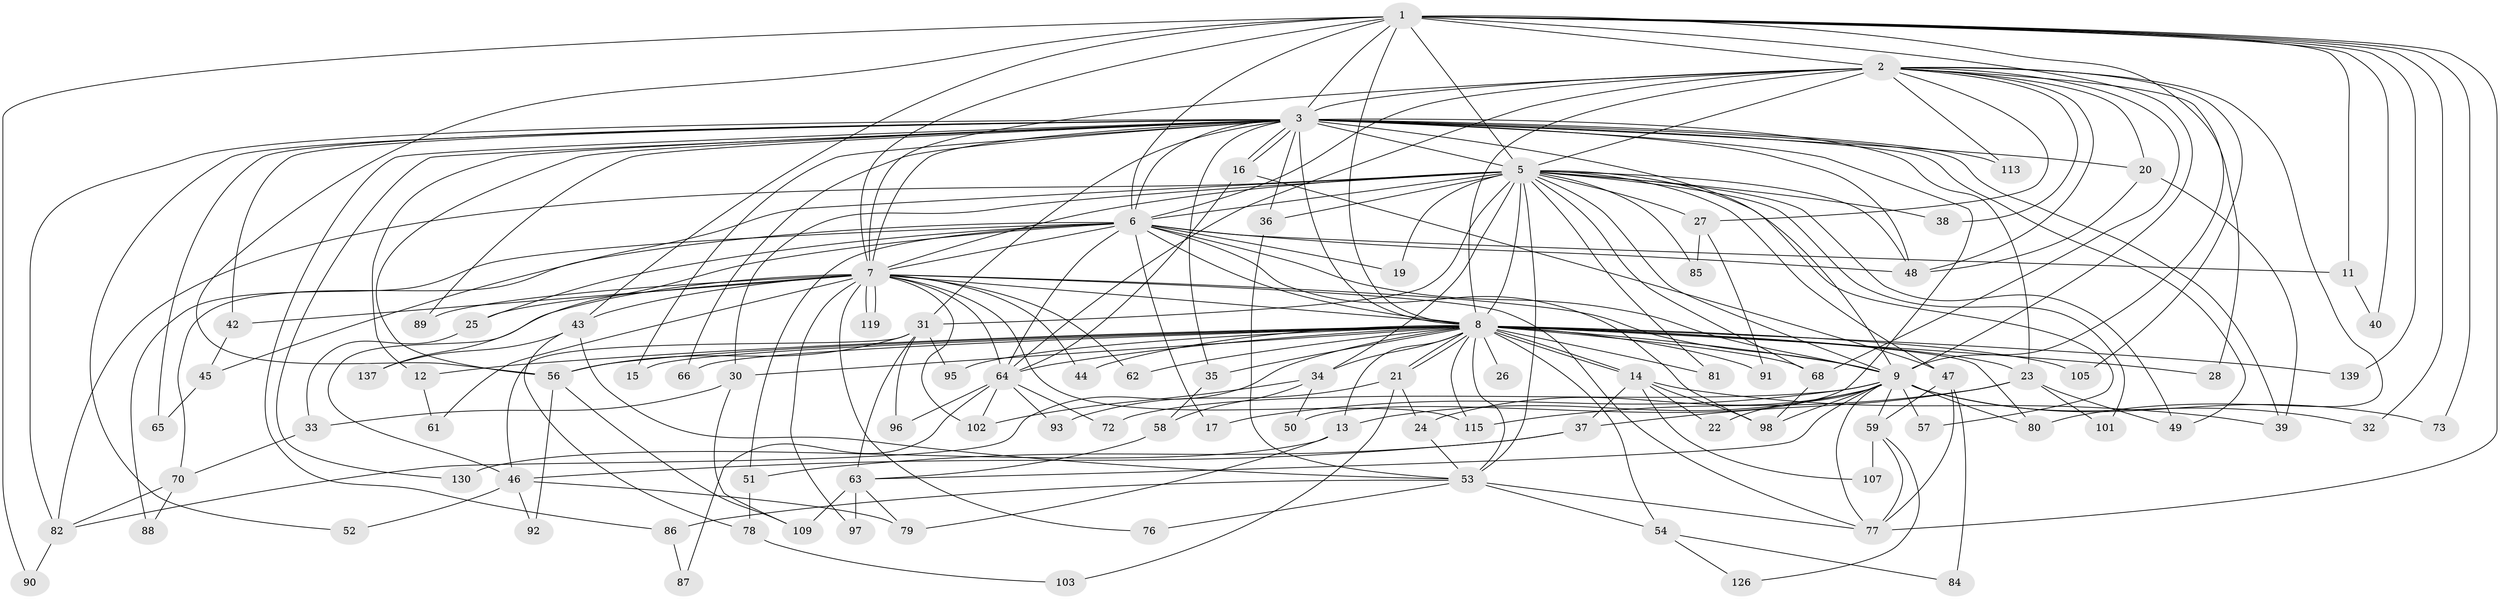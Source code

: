 // original degree distribution, {19: 0.014388489208633094, 18: 0.007194244604316547, 28: 0.007194244604316547, 17: 0.007194244604316547, 21: 0.007194244604316547, 20: 0.007194244604316547, 26: 0.007194244604316547, 40: 0.007194244604316547, 25: 0.007194244604316547, 3: 0.19424460431654678, 4: 0.09352517985611511, 7: 0.014388489208633094, 2: 0.5323741007194245, 5: 0.050359712230215826, 6: 0.02877697841726619, 10: 0.007194244604316547, 9: 0.007194244604316547}
// Generated by graph-tools (version 1.1) at 2025/17/03/04/25 18:17:47]
// undirected, 97 vertices, 234 edges
graph export_dot {
graph [start="1"]
  node [color=gray90,style=filled];
  1;
  2;
  3 [super="+4"];
  5 [super="+10+124"];
  6;
  7;
  8 [super="+18"];
  9 [super="+29"];
  11;
  12;
  13;
  14;
  15;
  16;
  17;
  19;
  20;
  21;
  22;
  23;
  24;
  25;
  26;
  27;
  28;
  30;
  31;
  32;
  33;
  34;
  35;
  36;
  37;
  38;
  39 [super="+71"];
  40;
  42;
  43 [super="+75"];
  44;
  45;
  46 [super="+135"];
  47;
  48 [super="+114+69+55"];
  49;
  50;
  51;
  52;
  53 [super="+121+116"];
  54;
  56 [super="+122+132+60"];
  57;
  58;
  59;
  61;
  62;
  63 [super="+127"];
  64 [super="+133+136+117+110+67"];
  65;
  66;
  68 [super="+120"];
  70;
  72;
  73;
  76;
  77 [super="+104"];
  78;
  79 [super="+112"];
  80 [super="+131"];
  81;
  82 [super="+99+94"];
  84;
  85;
  86;
  87;
  88;
  89;
  90;
  91;
  92;
  93;
  95;
  96;
  97;
  98 [super="+123"];
  101;
  102;
  103;
  105;
  107;
  109;
  113;
  115 [super="+134"];
  119;
  126;
  130;
  137;
  139;
  1 -- 2;
  1 -- 3 [weight=2];
  1 -- 5 [weight=2];
  1 -- 6;
  1 -- 7;
  1 -- 8;
  1 -- 9;
  1 -- 11;
  1 -- 28;
  1 -- 32;
  1 -- 40;
  1 -- 43;
  1 -- 73;
  1 -- 77;
  1 -- 90;
  1 -- 139;
  1 -- 56;
  2 -- 3 [weight=2];
  2 -- 5 [weight=2];
  2 -- 6;
  2 -- 7;
  2 -- 8;
  2 -- 9;
  2 -- 20;
  2 -- 27;
  2 -- 38;
  2 -- 68;
  2 -- 80;
  2 -- 105;
  2 -- 113;
  2 -- 64;
  2 -- 48;
  3 -- 5 [weight=6];
  3 -- 6 [weight=2];
  3 -- 7 [weight=2];
  3 -- 8 [weight=2];
  3 -- 9 [weight=2];
  3 -- 16;
  3 -- 16;
  3 -- 23;
  3 -- 35;
  3 -- 36;
  3 -- 49;
  3 -- 50;
  3 -- 56;
  3 -- 65;
  3 -- 66;
  3 -- 86;
  3 -- 89;
  3 -- 113;
  3 -- 130;
  3 -- 82;
  3 -- 12;
  3 -- 15;
  3 -- 20;
  3 -- 31;
  3 -- 39;
  3 -- 42;
  3 -- 52;
  3 -- 48 [weight=3];
  5 -- 6 [weight=2];
  5 -- 7 [weight=2];
  5 -- 8 [weight=4];
  5 -- 9 [weight=3];
  5 -- 19;
  5 -- 27;
  5 -- 30;
  5 -- 34;
  5 -- 36;
  5 -- 47;
  5 -- 57;
  5 -- 81;
  5 -- 82;
  5 -- 85;
  5 -- 101;
  5 -- 38;
  5 -- 45;
  5 -- 49;
  5 -- 53 [weight=2];
  5 -- 31;
  5 -- 68;
  5 -- 48;
  6 -- 7;
  6 -- 8;
  6 -- 9;
  6 -- 11;
  6 -- 17;
  6 -- 19;
  6 -- 25;
  6 -- 48;
  6 -- 51;
  6 -- 64;
  6 -- 70;
  6 -- 88;
  6 -- 137;
  6 -- 98;
  7 -- 8;
  7 -- 9 [weight=2];
  7 -- 25;
  7 -- 42;
  7 -- 43;
  7 -- 44;
  7 -- 61;
  7 -- 62;
  7 -- 64;
  7 -- 76;
  7 -- 89;
  7 -- 97;
  7 -- 102;
  7 -- 119;
  7 -- 119;
  7 -- 115;
  7 -- 46;
  7 -- 77;
  8 -- 9 [weight=2];
  8 -- 12;
  8 -- 13;
  8 -- 14;
  8 -- 14;
  8 -- 15;
  8 -- 21;
  8 -- 21;
  8 -- 26 [weight=2];
  8 -- 28;
  8 -- 30;
  8 -- 34;
  8 -- 35;
  8 -- 44;
  8 -- 53;
  8 -- 54;
  8 -- 56;
  8 -- 62;
  8 -- 66;
  8 -- 68;
  8 -- 80;
  8 -- 81;
  8 -- 82;
  8 -- 91;
  8 -- 95;
  8 -- 105;
  8 -- 115;
  8 -- 139;
  8 -- 64 [weight=2];
  8 -- 23;
  9 -- 13;
  9 -- 17;
  9 -- 22;
  9 -- 24;
  9 -- 32;
  9 -- 57;
  9 -- 59;
  9 -- 63;
  9 -- 72;
  9 -- 73;
  9 -- 77;
  9 -- 98;
  9 -- 80;
  11 -- 40;
  12 -- 61;
  13 -- 79;
  13 -- 130;
  14 -- 22;
  14 -- 37;
  14 -- 39;
  14 -- 98;
  14 -- 107;
  16 -- 47;
  16 -- 64;
  20 -- 48;
  20 -- 39;
  21 -- 24;
  21 -- 93;
  21 -- 103;
  23 -- 37;
  23 -- 49;
  23 -- 101;
  23 -- 115;
  24 -- 53;
  25 -- 33;
  27 -- 85;
  27 -- 91;
  30 -- 33;
  30 -- 109;
  31 -- 46;
  31 -- 95;
  31 -- 96;
  31 -- 56;
  31 -- 63;
  33 -- 70;
  34 -- 50;
  34 -- 58;
  34 -- 102;
  35 -- 58;
  36 -- 53;
  37 -- 46;
  37 -- 51;
  42 -- 45;
  43 -- 137;
  43 -- 53;
  43 -- 78;
  45 -- 65;
  46 -- 52;
  46 -- 79;
  46 -- 92;
  47 -- 59;
  47 -- 84;
  47 -- 77;
  51 -- 78;
  53 -- 54;
  53 -- 76;
  53 -- 86;
  53 -- 77;
  54 -- 84;
  54 -- 126;
  56 -- 92;
  56 -- 109;
  58 -- 63;
  59 -- 107;
  59 -- 126;
  59 -- 77;
  63 -- 97;
  63 -- 109;
  63 -- 79;
  64 -- 87;
  64 -- 93;
  64 -- 102;
  64 -- 72;
  64 -- 96;
  68 -- 98;
  70 -- 88;
  70 -- 82;
  78 -- 103;
  82 -- 90;
  86 -- 87;
}
